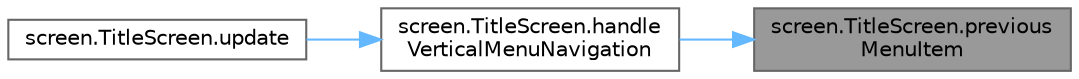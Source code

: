 digraph "screen.TitleScreen.previousMenuItem"
{
 // LATEX_PDF_SIZE
  bgcolor="transparent";
  edge [fontname=Helvetica,fontsize=10,labelfontname=Helvetica,labelfontsize=10];
  node [fontname=Helvetica,fontsize=10,shape=box,height=0.2,width=0.4];
  rankdir="RL";
  Node1 [id="Node000001",label="screen.TitleScreen.previous\lMenuItem",height=0.2,width=0.4,color="gray40", fillcolor="grey60", style="filled", fontcolor="black",tooltip="Shifts the focus to the previous menu item."];
  Node1 -> Node2 [id="edge1_Node000001_Node000002",dir="back",color="steelblue1",style="solid",tooltip=" "];
  Node2 [id="Node000002",label="screen.TitleScreen.handle\lVerticalMenuNavigation",height=0.2,width=0.4,color="grey40", fillcolor="white", style="filled",URL="$classscreen_1_1_title_screen.html#a26c6225edd92e784057fc7bc2df4b88c",tooltip=" "];
  Node2 -> Node3 [id="edge2_Node000002_Node000003",dir="back",color="steelblue1",style="solid",tooltip=" "];
  Node3 [id="Node000003",label="screen.TitleScreen.update",height=0.2,width=0.4,color="grey40", fillcolor="white", style="filled",URL="$classscreen_1_1_title_screen.html#a3d9cb268fcea0fb80c636094b7da3a3d",tooltip="Updates the elements on screen and checks for events."];
}
